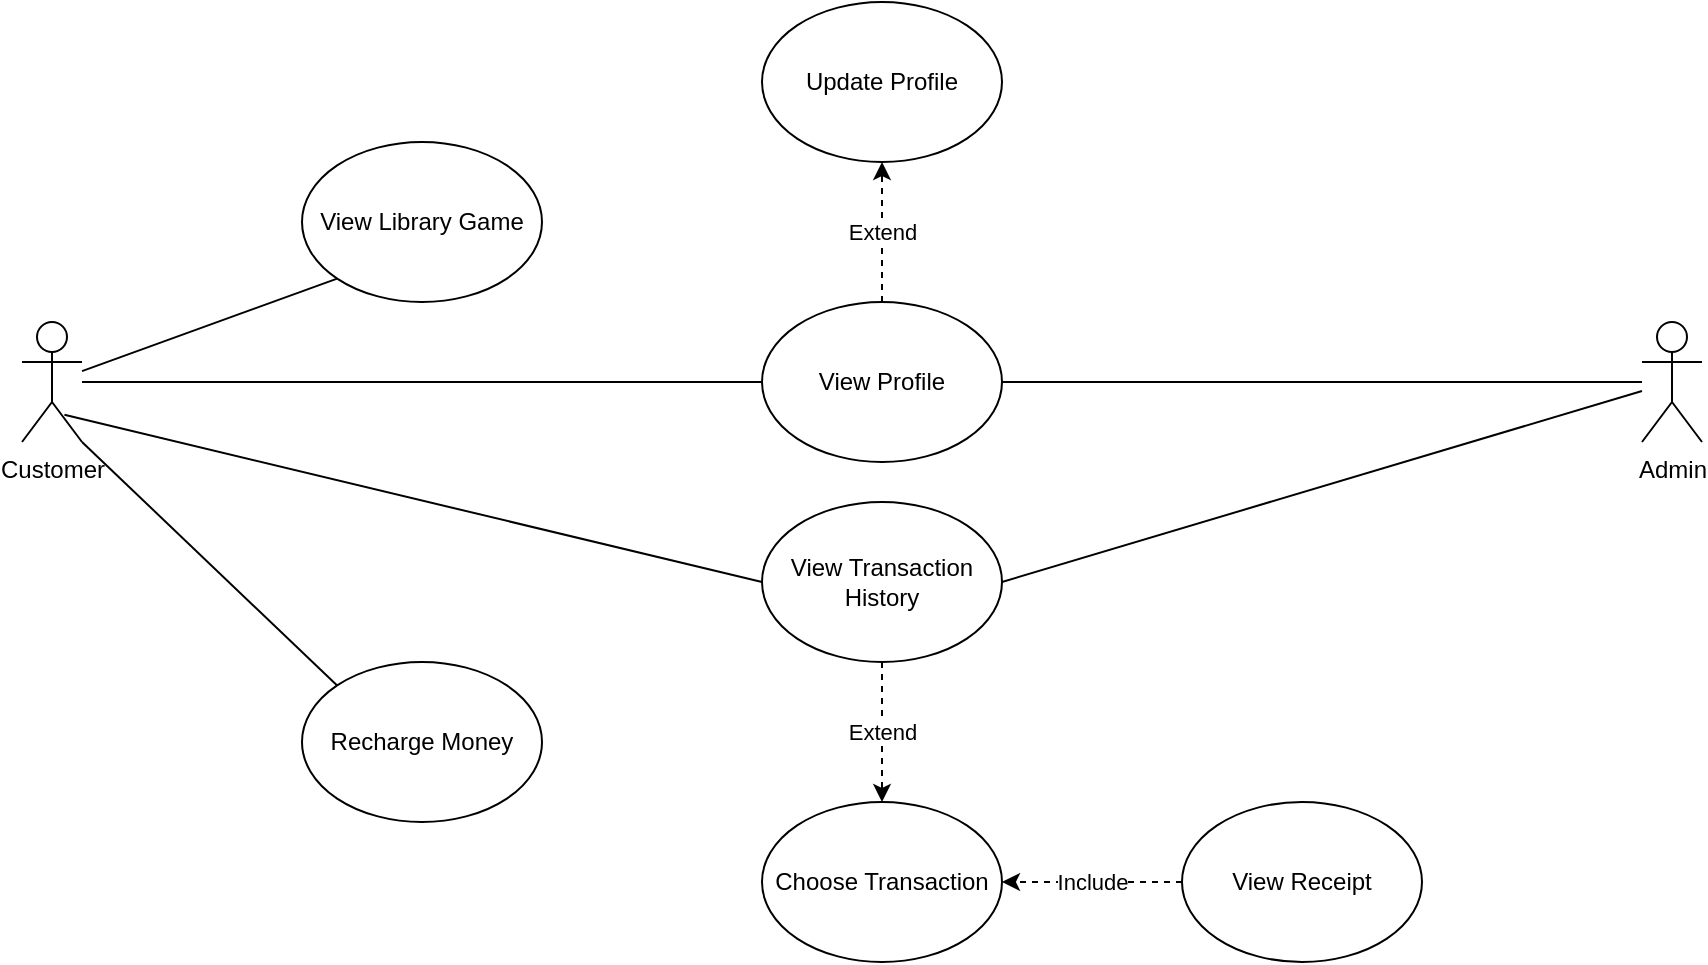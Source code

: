 <mxfile version="20.3.0" type="device"><diagram name="Page-1" id="aHqRoYdn-siojkeFowp0"><mxGraphModel dx="1550" dy="2583" grid="1" gridSize="10" guides="1" tooltips="1" connect="1" arrows="1" fold="1" page="1" pageScale="1" pageWidth="1169" pageHeight="1654" math="0" shadow="0"><root><mxCell id="0"/><mxCell id="1" parent="0"/><mxCell id="GyA3RTXnfG6FqV7IGmBn-3" value="Customer&lt;br&gt;" style="shape=umlActor;verticalLabelPosition=bottom;verticalAlign=top;html=1;" parent="1" vertex="1"><mxGeometry x="60" y="100" width="30" height="60" as="geometry"/></mxCell><mxCell id="GyA3RTXnfG6FqV7IGmBn-9" value="View Profile" style="ellipse;whiteSpace=wrap;html=1;" parent="1" vertex="1"><mxGeometry x="430" y="90" width="120" height="80" as="geometry"/></mxCell><mxCell id="GyA3RTXnfG6FqV7IGmBn-10" value="Recharge Money" style="ellipse;whiteSpace=wrap;html=1;" parent="1" vertex="1"><mxGeometry x="200" y="270" width="120" height="80" as="geometry"/></mxCell><mxCell id="GyA3RTXnfG6FqV7IGmBn-11" value="View Library Game" style="ellipse;whiteSpace=wrap;html=1;" parent="1" vertex="1"><mxGeometry x="200" y="10" width="120" height="80" as="geometry"/></mxCell><mxCell id="GyA3RTXnfG6FqV7IGmBn-12" value="Update Profile" style="ellipse;whiteSpace=wrap;html=1;" parent="1" vertex="1"><mxGeometry x="430" y="-60" width="120" height="80" as="geometry"/></mxCell><mxCell id="R-7BkHA2UPSc0SGOzyIZ-1" value="" style="endArrow=none;html=1;rounded=0;entryX=0;entryY=0.5;entryDx=0;entryDy=0;" parent="1" source="GyA3RTXnfG6FqV7IGmBn-3" target="GyA3RTXnfG6FqV7IGmBn-9" edge="1"><mxGeometry width="50" height="50" relative="1" as="geometry"><mxPoint x="110" y="130" as="sourcePoint"/><mxPoint x="160" y="80" as="targetPoint"/></mxGeometry></mxCell><mxCell id="R-7BkHA2UPSc0SGOzyIZ-4" value="" style="endArrow=none;html=1;rounded=0;entryX=0;entryY=1;entryDx=0;entryDy=0;" parent="1" source="GyA3RTXnfG6FqV7IGmBn-3" target="GyA3RTXnfG6FqV7IGmBn-11" edge="1"><mxGeometry width="50" height="50" relative="1" as="geometry"><mxPoint x="140" y="170" as="sourcePoint"/><mxPoint x="190" y="120" as="targetPoint"/></mxGeometry></mxCell><mxCell id="R-7BkHA2UPSc0SGOzyIZ-5" value="Choose Transaction" style="ellipse;whiteSpace=wrap;html=1;" parent="1" vertex="1"><mxGeometry x="430" y="340" width="120" height="80" as="geometry"/></mxCell><mxCell id="R-7BkHA2UPSc0SGOzyIZ-9" value="View Receipt" style="ellipse;whiteSpace=wrap;html=1;" parent="1" vertex="1"><mxGeometry x="640" y="340" width="120" height="80" as="geometry"/></mxCell><mxCell id="R-7BkHA2UPSc0SGOzyIZ-12" value="View Transaction History" style="ellipse;whiteSpace=wrap;html=1;" parent="1" vertex="1"><mxGeometry x="430" y="190" width="120" height="80" as="geometry"/></mxCell><mxCell id="R-7BkHA2UPSc0SGOzyIZ-15" value="Admin" style="shape=umlActor;verticalLabelPosition=bottom;verticalAlign=top;html=1;" parent="1" vertex="1"><mxGeometry x="870" y="100" width="30" height="60" as="geometry"/></mxCell><mxCell id="R-7BkHA2UPSc0SGOzyIZ-16" value="" style="endArrow=none;html=1;rounded=0;" parent="1" source="GyA3RTXnfG6FqV7IGmBn-9" target="R-7BkHA2UPSc0SGOzyIZ-15" edge="1"><mxGeometry width="50" height="50" relative="1" as="geometry"><mxPoint x="330" y="-80" as="sourcePoint"/><mxPoint x="380" y="-130" as="targetPoint"/></mxGeometry></mxCell><mxCell id="R-7BkHA2UPSc0SGOzyIZ-24" value="" style="endArrow=none;html=1;rounded=0;entryX=0;entryY=0;entryDx=0;entryDy=0;exitX=1;exitY=1;exitDx=0;exitDy=0;exitPerimeter=0;" parent="1" source="GyA3RTXnfG6FqV7IGmBn-3" target="GyA3RTXnfG6FqV7IGmBn-10" edge="1"><mxGeometry width="50" height="50" relative="1" as="geometry"><mxPoint x="220" y="240" as="sourcePoint"/><mxPoint x="400" y="220" as="targetPoint"/></mxGeometry></mxCell><mxCell id="R-7BkHA2UPSc0SGOzyIZ-25" value="" style="endArrow=none;html=1;rounded=0;exitX=1;exitY=0.5;exitDx=0;exitDy=0;" parent="1" source="R-7BkHA2UPSc0SGOzyIZ-12" target="R-7BkHA2UPSc0SGOzyIZ-15" edge="1"><mxGeometry width="50" height="50" relative="1" as="geometry"><mxPoint x="580" y="220" as="sourcePoint"/><mxPoint x="680" y="200" as="targetPoint"/></mxGeometry></mxCell><mxCell id="R-7BkHA2UPSc0SGOzyIZ-30" value="" style="endArrow=none;html=1;rounded=0;entryX=0;entryY=0.5;entryDx=0;entryDy=0;exitX=0.707;exitY=0.773;exitDx=0;exitDy=0;exitPerimeter=0;" parent="1" source="GyA3RTXnfG6FqV7IGmBn-3" target="R-7BkHA2UPSc0SGOzyIZ-12" edge="1"><mxGeometry width="50" height="50" relative="1" as="geometry"><mxPoint x="90" y="140" as="sourcePoint"/><mxPoint x="540" y="350" as="targetPoint"/></mxGeometry></mxCell><mxCell id="Y7ucPXuVIBgTpWYZsAlF-1" value="Extend" style="endArrow=classic;html=1;rounded=0;dashed=1;exitX=0.5;exitY=0;exitDx=0;exitDy=0;entryX=0.5;entryY=1;entryDx=0;entryDy=0;" parent="1" source="GyA3RTXnfG6FqV7IGmBn-9" target="GyA3RTXnfG6FqV7IGmBn-12" edge="1"><mxGeometry width="50" height="50" relative="1" as="geometry"><mxPoint x="640" y="80" as="sourcePoint"/><mxPoint x="690" y="30" as="targetPoint"/></mxGeometry></mxCell><mxCell id="Y7ucPXuVIBgTpWYZsAlF-2" value="Extend" style="endArrow=classic;html=1;rounded=0;dashed=1;exitX=0.5;exitY=1;exitDx=0;exitDy=0;entryX=0.5;entryY=0;entryDx=0;entryDy=0;" parent="1" source="R-7BkHA2UPSc0SGOzyIZ-12" target="R-7BkHA2UPSc0SGOzyIZ-5" edge="1"><mxGeometry width="50" height="50" relative="1" as="geometry"><mxPoint x="690" y="300" as="sourcePoint"/><mxPoint x="510" y="360" as="targetPoint"/></mxGeometry></mxCell><mxCell id="Y7ucPXuVIBgTpWYZsAlF-3" value="Include" style="endArrow=classic;html=1;rounded=0;dashed=1;exitX=0;exitY=0.5;exitDx=0;exitDy=0;entryX=1;entryY=0.5;entryDx=0;entryDy=0;" parent="1" source="R-7BkHA2UPSc0SGOzyIZ-9" target="R-7BkHA2UPSc0SGOzyIZ-5" edge="1"><mxGeometry width="50" height="50" relative="1" as="geometry"><mxPoint x="585" y="270" as="sourcePoint"/><mxPoint x="600" y="400" as="targetPoint"/></mxGeometry></mxCell></root></mxGraphModel></diagram></mxfile>
